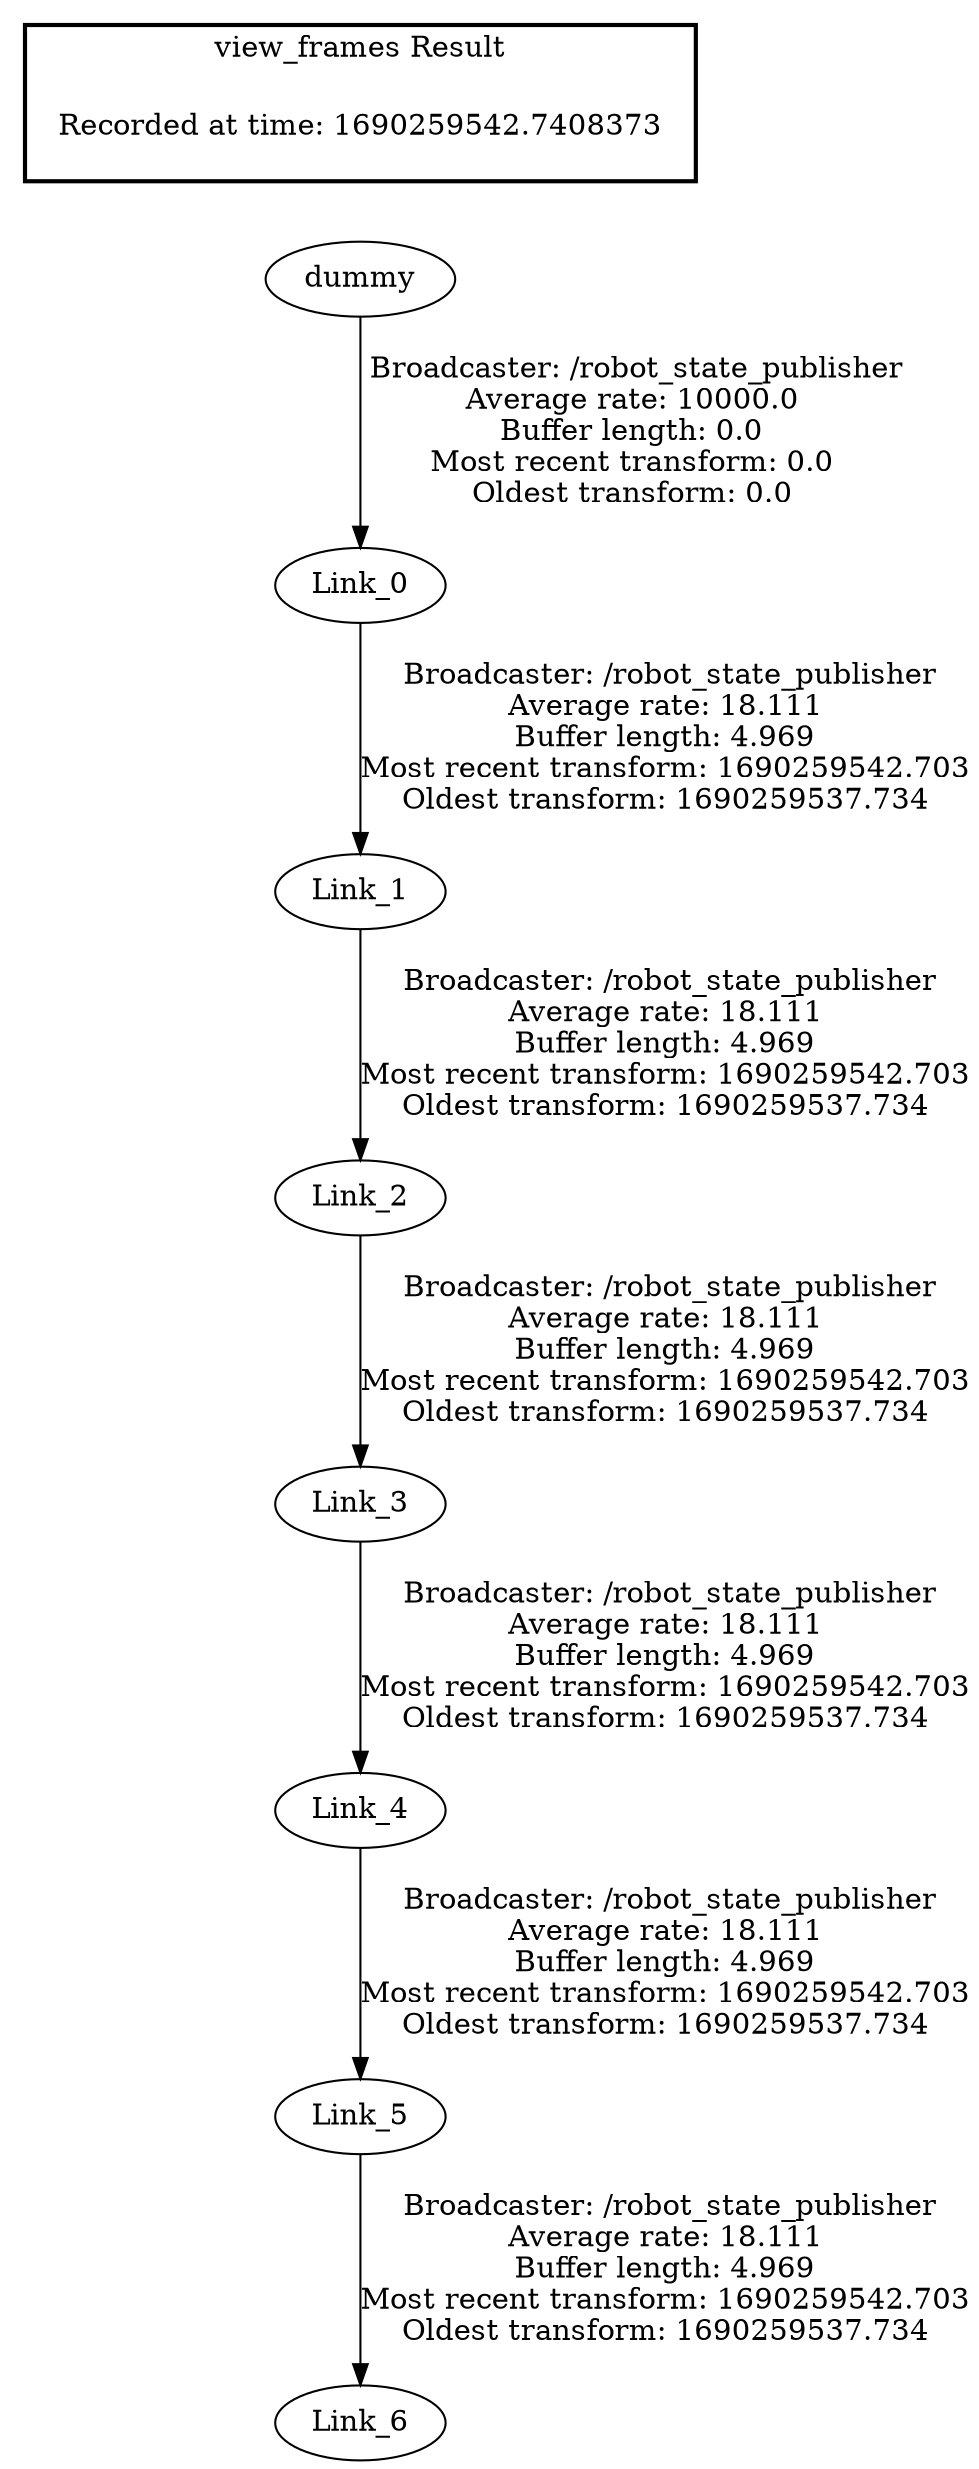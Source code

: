 digraph G {
"dummy" -> "Link_0"[label=" Broadcaster: /robot_state_publisher\nAverage rate: 10000.0\nBuffer length: 0.0\nMost recent transform: 0.0\nOldest transform: 0.0\n"];
"Link_0" -> "Link_1"[label=" Broadcaster: /robot_state_publisher\nAverage rate: 18.111\nBuffer length: 4.969\nMost recent transform: 1690259542.703\nOldest transform: 1690259537.734\n"];
"Link_1" -> "Link_2"[label=" Broadcaster: /robot_state_publisher\nAverage rate: 18.111\nBuffer length: 4.969\nMost recent transform: 1690259542.703\nOldest transform: 1690259537.734\n"];
"Link_2" -> "Link_3"[label=" Broadcaster: /robot_state_publisher\nAverage rate: 18.111\nBuffer length: 4.969\nMost recent transform: 1690259542.703\nOldest transform: 1690259537.734\n"];
"Link_3" -> "Link_4"[label=" Broadcaster: /robot_state_publisher\nAverage rate: 18.111\nBuffer length: 4.969\nMost recent transform: 1690259542.703\nOldest transform: 1690259537.734\n"];
"Link_4" -> "Link_5"[label=" Broadcaster: /robot_state_publisher\nAverage rate: 18.111\nBuffer length: 4.969\nMost recent transform: 1690259542.703\nOldest transform: 1690259537.734\n"];
"Link_5" -> "Link_6"[label=" Broadcaster: /robot_state_publisher\nAverage rate: 18.111\nBuffer length: 4.969\nMost recent transform: 1690259542.703\nOldest transform: 1690259537.734\n"];
edge [style=invis];
 subgraph cluster_legend { style=bold; color=black; label ="view_frames Result";
"Recorded at time: 1690259542.7408373"[ shape=plaintext ] ;
}->"dummy";
}